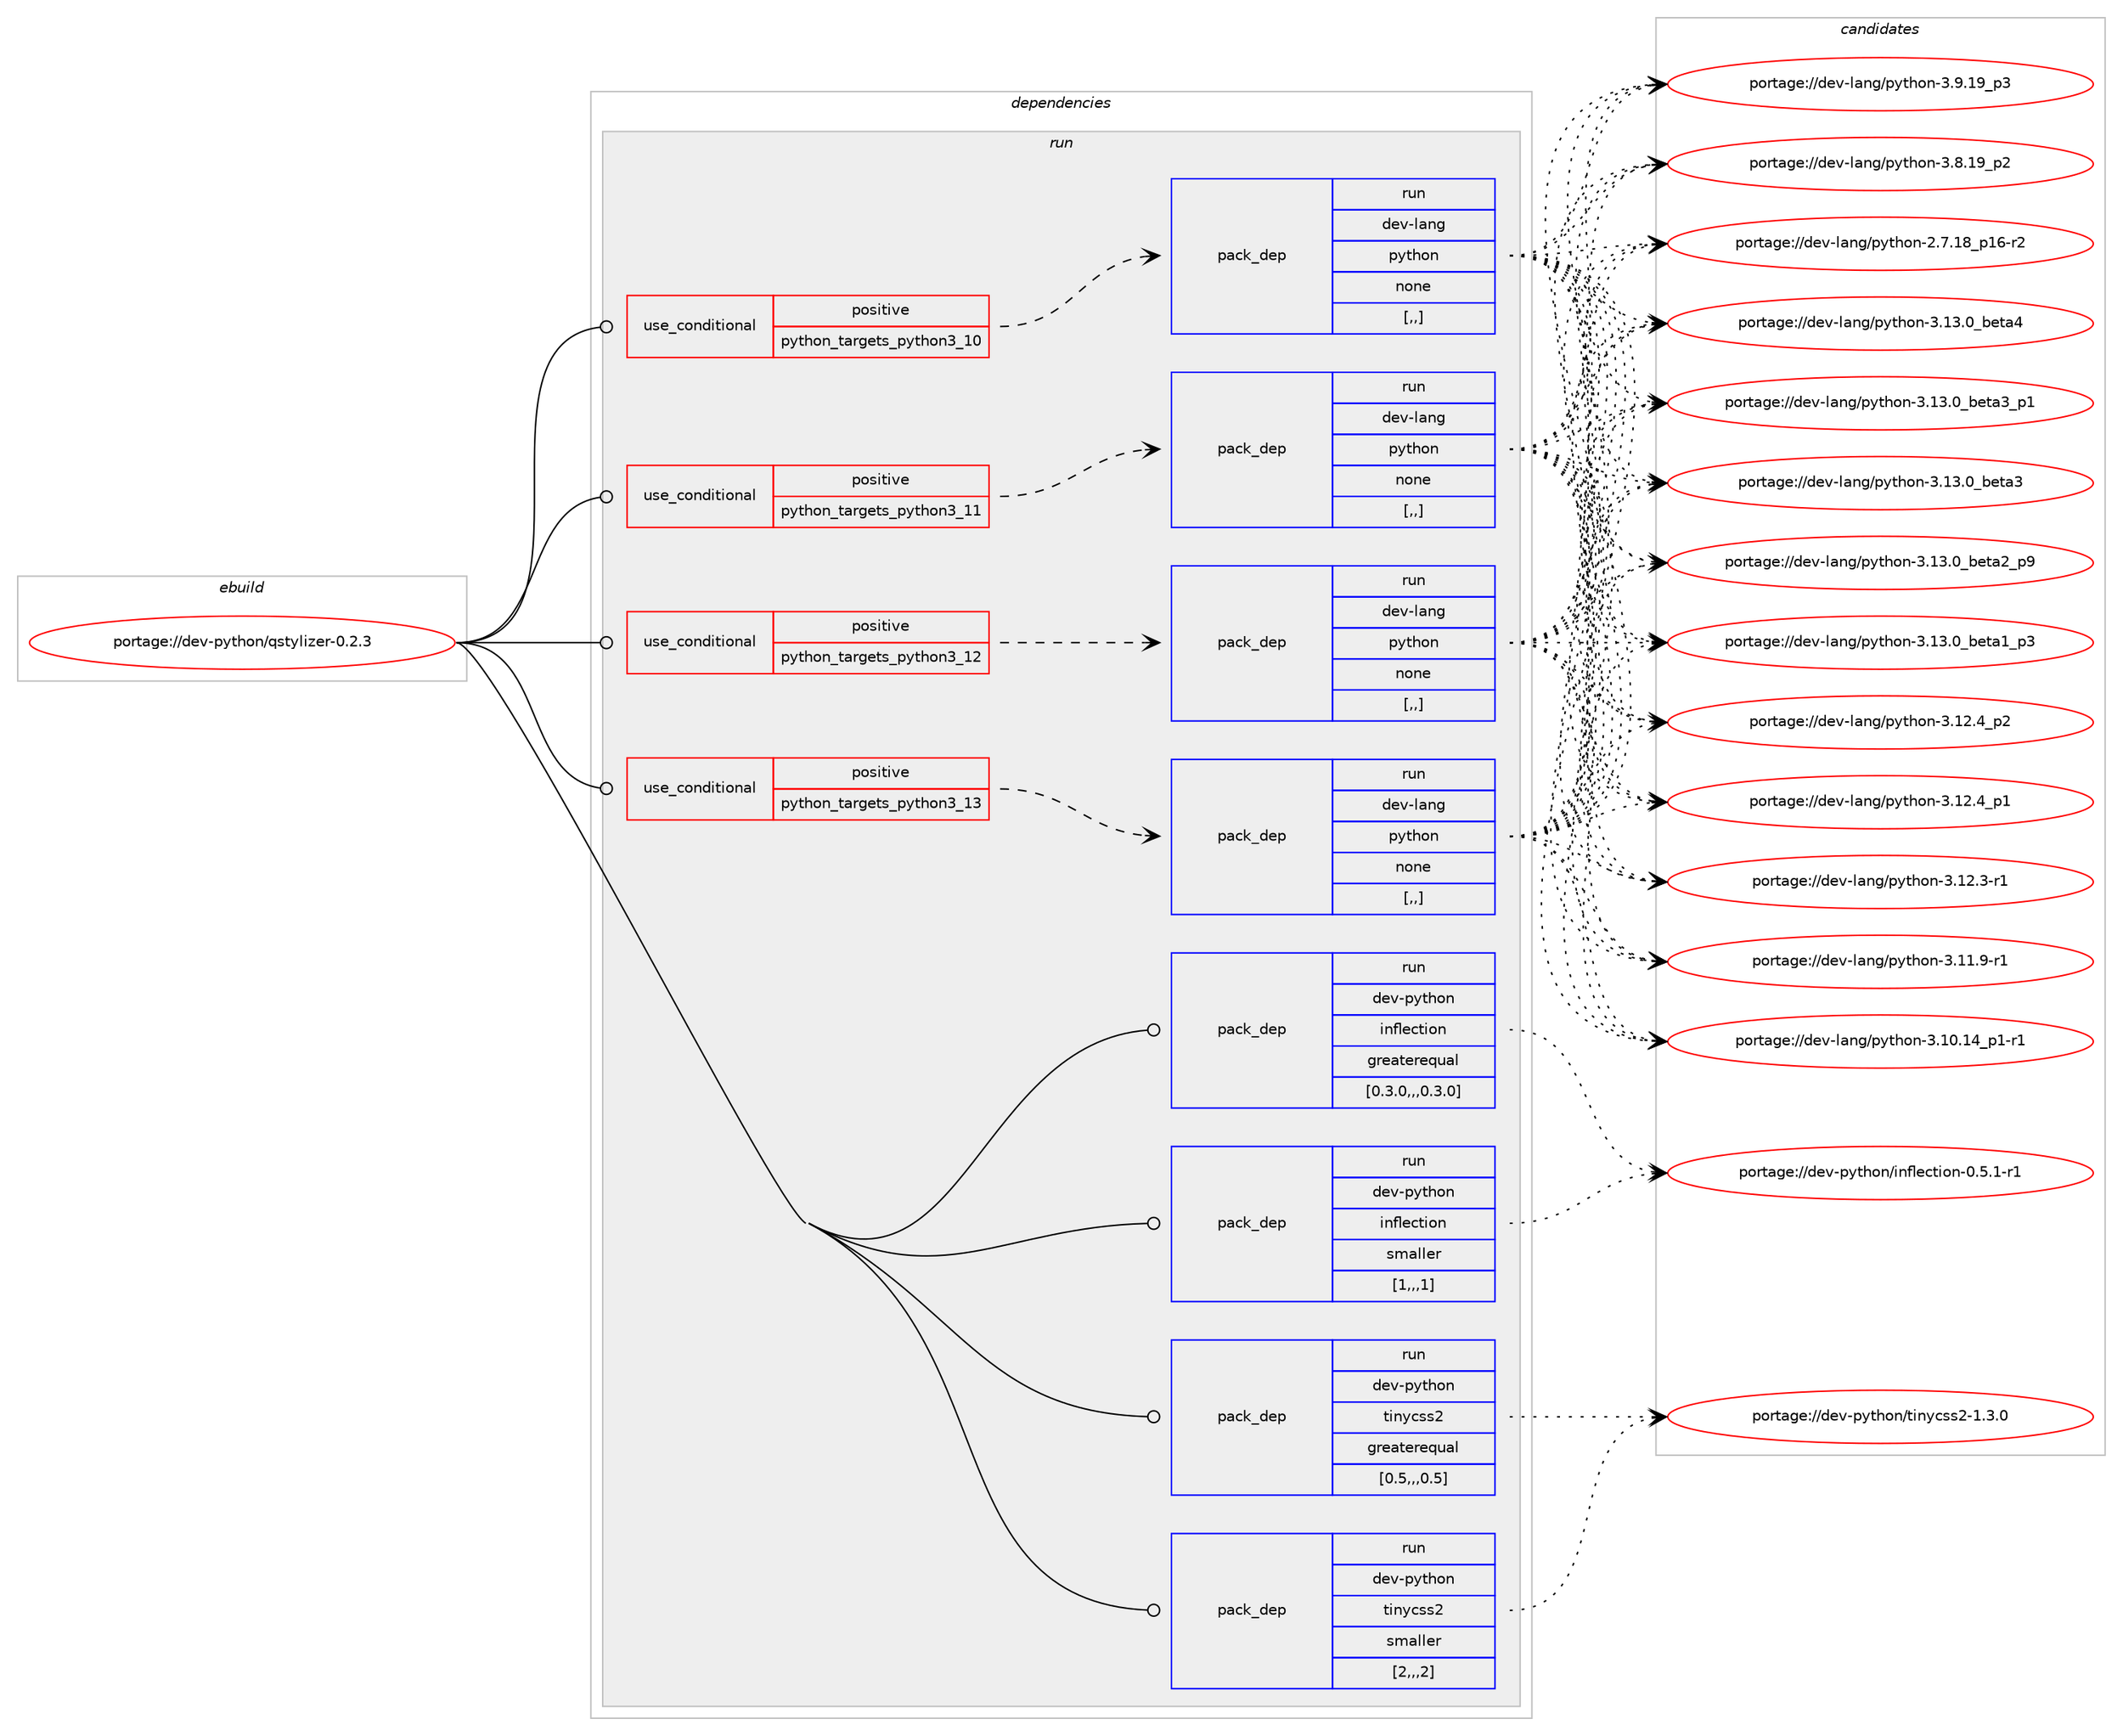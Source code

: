 digraph prolog {

# *************
# Graph options
# *************

newrank=true;
concentrate=true;
compound=true;
graph [rankdir=LR,fontname=Helvetica,fontsize=10,ranksep=1.5];#, ranksep=2.5, nodesep=0.2];
edge  [arrowhead=vee];
node  [fontname=Helvetica,fontsize=10];

# **********
# The ebuild
# **********

subgraph cluster_leftcol {
color=gray;
label=<<i>ebuild</i>>;
id [label="portage://dev-python/qstylizer-0.2.3", color=red, width=4, href="../dev-python/qstylizer-0.2.3.svg"];
}

# ****************
# The dependencies
# ****************

subgraph cluster_midcol {
color=gray;
label=<<i>dependencies</i>>;
subgraph cluster_compile {
fillcolor="#eeeeee";
style=filled;
label=<<i>compile</i>>;
}
subgraph cluster_compileandrun {
fillcolor="#eeeeee";
style=filled;
label=<<i>compile and run</i>>;
}
subgraph cluster_run {
fillcolor="#eeeeee";
style=filled;
label=<<i>run</i>>;
subgraph cond38842 {
dependency161607 [label=<<TABLE BORDER="0" CELLBORDER="1" CELLSPACING="0" CELLPADDING="4"><TR><TD ROWSPAN="3" CELLPADDING="10">use_conditional</TD></TR><TR><TD>positive</TD></TR><TR><TD>python_targets_python3_10</TD></TR></TABLE>>, shape=none, color=red];
subgraph pack121493 {
dependency161608 [label=<<TABLE BORDER="0" CELLBORDER="1" CELLSPACING="0" CELLPADDING="4" WIDTH="220"><TR><TD ROWSPAN="6" CELLPADDING="30">pack_dep</TD></TR><TR><TD WIDTH="110">run</TD></TR><TR><TD>dev-lang</TD></TR><TR><TD>python</TD></TR><TR><TD>none</TD></TR><TR><TD>[,,]</TD></TR></TABLE>>, shape=none, color=blue];
}
dependency161607:e -> dependency161608:w [weight=20,style="dashed",arrowhead="vee"];
}
id:e -> dependency161607:w [weight=20,style="solid",arrowhead="odot"];
subgraph cond38843 {
dependency161609 [label=<<TABLE BORDER="0" CELLBORDER="1" CELLSPACING="0" CELLPADDING="4"><TR><TD ROWSPAN="3" CELLPADDING="10">use_conditional</TD></TR><TR><TD>positive</TD></TR><TR><TD>python_targets_python3_11</TD></TR></TABLE>>, shape=none, color=red];
subgraph pack121494 {
dependency161610 [label=<<TABLE BORDER="0" CELLBORDER="1" CELLSPACING="0" CELLPADDING="4" WIDTH="220"><TR><TD ROWSPAN="6" CELLPADDING="30">pack_dep</TD></TR><TR><TD WIDTH="110">run</TD></TR><TR><TD>dev-lang</TD></TR><TR><TD>python</TD></TR><TR><TD>none</TD></TR><TR><TD>[,,]</TD></TR></TABLE>>, shape=none, color=blue];
}
dependency161609:e -> dependency161610:w [weight=20,style="dashed",arrowhead="vee"];
}
id:e -> dependency161609:w [weight=20,style="solid",arrowhead="odot"];
subgraph cond38844 {
dependency161611 [label=<<TABLE BORDER="0" CELLBORDER="1" CELLSPACING="0" CELLPADDING="4"><TR><TD ROWSPAN="3" CELLPADDING="10">use_conditional</TD></TR><TR><TD>positive</TD></TR><TR><TD>python_targets_python3_12</TD></TR></TABLE>>, shape=none, color=red];
subgraph pack121495 {
dependency161612 [label=<<TABLE BORDER="0" CELLBORDER="1" CELLSPACING="0" CELLPADDING="4" WIDTH="220"><TR><TD ROWSPAN="6" CELLPADDING="30">pack_dep</TD></TR><TR><TD WIDTH="110">run</TD></TR><TR><TD>dev-lang</TD></TR><TR><TD>python</TD></TR><TR><TD>none</TD></TR><TR><TD>[,,]</TD></TR></TABLE>>, shape=none, color=blue];
}
dependency161611:e -> dependency161612:w [weight=20,style="dashed",arrowhead="vee"];
}
id:e -> dependency161611:w [weight=20,style="solid",arrowhead="odot"];
subgraph cond38845 {
dependency161613 [label=<<TABLE BORDER="0" CELLBORDER="1" CELLSPACING="0" CELLPADDING="4"><TR><TD ROWSPAN="3" CELLPADDING="10">use_conditional</TD></TR><TR><TD>positive</TD></TR><TR><TD>python_targets_python3_13</TD></TR></TABLE>>, shape=none, color=red];
subgraph pack121496 {
dependency161614 [label=<<TABLE BORDER="0" CELLBORDER="1" CELLSPACING="0" CELLPADDING="4" WIDTH="220"><TR><TD ROWSPAN="6" CELLPADDING="30">pack_dep</TD></TR><TR><TD WIDTH="110">run</TD></TR><TR><TD>dev-lang</TD></TR><TR><TD>python</TD></TR><TR><TD>none</TD></TR><TR><TD>[,,]</TD></TR></TABLE>>, shape=none, color=blue];
}
dependency161613:e -> dependency161614:w [weight=20,style="dashed",arrowhead="vee"];
}
id:e -> dependency161613:w [weight=20,style="solid",arrowhead="odot"];
subgraph pack121497 {
dependency161615 [label=<<TABLE BORDER="0" CELLBORDER="1" CELLSPACING="0" CELLPADDING="4" WIDTH="220"><TR><TD ROWSPAN="6" CELLPADDING="30">pack_dep</TD></TR><TR><TD WIDTH="110">run</TD></TR><TR><TD>dev-python</TD></TR><TR><TD>inflection</TD></TR><TR><TD>greaterequal</TD></TR><TR><TD>[0.3.0,,,0.3.0]</TD></TR></TABLE>>, shape=none, color=blue];
}
id:e -> dependency161615:w [weight=20,style="solid",arrowhead="odot"];
subgraph pack121498 {
dependency161616 [label=<<TABLE BORDER="0" CELLBORDER="1" CELLSPACING="0" CELLPADDING="4" WIDTH="220"><TR><TD ROWSPAN="6" CELLPADDING="30">pack_dep</TD></TR><TR><TD WIDTH="110">run</TD></TR><TR><TD>dev-python</TD></TR><TR><TD>inflection</TD></TR><TR><TD>smaller</TD></TR><TR><TD>[1,,,1]</TD></TR></TABLE>>, shape=none, color=blue];
}
id:e -> dependency161616:w [weight=20,style="solid",arrowhead="odot"];
subgraph pack121499 {
dependency161617 [label=<<TABLE BORDER="0" CELLBORDER="1" CELLSPACING="0" CELLPADDING="4" WIDTH="220"><TR><TD ROWSPAN="6" CELLPADDING="30">pack_dep</TD></TR><TR><TD WIDTH="110">run</TD></TR><TR><TD>dev-python</TD></TR><TR><TD>tinycss2</TD></TR><TR><TD>greaterequal</TD></TR><TR><TD>[0.5,,,0.5]</TD></TR></TABLE>>, shape=none, color=blue];
}
id:e -> dependency161617:w [weight=20,style="solid",arrowhead="odot"];
subgraph pack121500 {
dependency161618 [label=<<TABLE BORDER="0" CELLBORDER="1" CELLSPACING="0" CELLPADDING="4" WIDTH="220"><TR><TD ROWSPAN="6" CELLPADDING="30">pack_dep</TD></TR><TR><TD WIDTH="110">run</TD></TR><TR><TD>dev-python</TD></TR><TR><TD>tinycss2</TD></TR><TR><TD>smaller</TD></TR><TR><TD>[2,,,2]</TD></TR></TABLE>>, shape=none, color=blue];
}
id:e -> dependency161618:w [weight=20,style="solid",arrowhead="odot"];
}
}

# **************
# The candidates
# **************

subgraph cluster_choices {
rank=same;
color=gray;
label=<<i>candidates</i>>;

subgraph choice121493 {
color=black;
nodesep=1;
choice1001011184510897110103471121211161041111104551464951464895981011169752 [label="portage://dev-lang/python-3.13.0_beta4", color=red, width=4,href="../dev-lang/python-3.13.0_beta4.svg"];
choice10010111845108971101034711212111610411111045514649514648959810111697519511249 [label="portage://dev-lang/python-3.13.0_beta3_p1", color=red, width=4,href="../dev-lang/python-3.13.0_beta3_p1.svg"];
choice1001011184510897110103471121211161041111104551464951464895981011169751 [label="portage://dev-lang/python-3.13.0_beta3", color=red, width=4,href="../dev-lang/python-3.13.0_beta3.svg"];
choice10010111845108971101034711212111610411111045514649514648959810111697509511257 [label="portage://dev-lang/python-3.13.0_beta2_p9", color=red, width=4,href="../dev-lang/python-3.13.0_beta2_p9.svg"];
choice10010111845108971101034711212111610411111045514649514648959810111697499511251 [label="portage://dev-lang/python-3.13.0_beta1_p3", color=red, width=4,href="../dev-lang/python-3.13.0_beta1_p3.svg"];
choice100101118451089711010347112121116104111110455146495046529511250 [label="portage://dev-lang/python-3.12.4_p2", color=red, width=4,href="../dev-lang/python-3.12.4_p2.svg"];
choice100101118451089711010347112121116104111110455146495046529511249 [label="portage://dev-lang/python-3.12.4_p1", color=red, width=4,href="../dev-lang/python-3.12.4_p1.svg"];
choice100101118451089711010347112121116104111110455146495046514511449 [label="portage://dev-lang/python-3.12.3-r1", color=red, width=4,href="../dev-lang/python-3.12.3-r1.svg"];
choice100101118451089711010347112121116104111110455146494946574511449 [label="portage://dev-lang/python-3.11.9-r1", color=red, width=4,href="../dev-lang/python-3.11.9-r1.svg"];
choice100101118451089711010347112121116104111110455146494846495295112494511449 [label="portage://dev-lang/python-3.10.14_p1-r1", color=red, width=4,href="../dev-lang/python-3.10.14_p1-r1.svg"];
choice100101118451089711010347112121116104111110455146574649579511251 [label="portage://dev-lang/python-3.9.19_p3", color=red, width=4,href="../dev-lang/python-3.9.19_p3.svg"];
choice100101118451089711010347112121116104111110455146564649579511250 [label="portage://dev-lang/python-3.8.19_p2", color=red, width=4,href="../dev-lang/python-3.8.19_p2.svg"];
choice100101118451089711010347112121116104111110455046554649569511249544511450 [label="portage://dev-lang/python-2.7.18_p16-r2", color=red, width=4,href="../dev-lang/python-2.7.18_p16-r2.svg"];
dependency161608:e -> choice1001011184510897110103471121211161041111104551464951464895981011169752:w [style=dotted,weight="100"];
dependency161608:e -> choice10010111845108971101034711212111610411111045514649514648959810111697519511249:w [style=dotted,weight="100"];
dependency161608:e -> choice1001011184510897110103471121211161041111104551464951464895981011169751:w [style=dotted,weight="100"];
dependency161608:e -> choice10010111845108971101034711212111610411111045514649514648959810111697509511257:w [style=dotted,weight="100"];
dependency161608:e -> choice10010111845108971101034711212111610411111045514649514648959810111697499511251:w [style=dotted,weight="100"];
dependency161608:e -> choice100101118451089711010347112121116104111110455146495046529511250:w [style=dotted,weight="100"];
dependency161608:e -> choice100101118451089711010347112121116104111110455146495046529511249:w [style=dotted,weight="100"];
dependency161608:e -> choice100101118451089711010347112121116104111110455146495046514511449:w [style=dotted,weight="100"];
dependency161608:e -> choice100101118451089711010347112121116104111110455146494946574511449:w [style=dotted,weight="100"];
dependency161608:e -> choice100101118451089711010347112121116104111110455146494846495295112494511449:w [style=dotted,weight="100"];
dependency161608:e -> choice100101118451089711010347112121116104111110455146574649579511251:w [style=dotted,weight="100"];
dependency161608:e -> choice100101118451089711010347112121116104111110455146564649579511250:w [style=dotted,weight="100"];
dependency161608:e -> choice100101118451089711010347112121116104111110455046554649569511249544511450:w [style=dotted,weight="100"];
}
subgraph choice121494 {
color=black;
nodesep=1;
choice1001011184510897110103471121211161041111104551464951464895981011169752 [label="portage://dev-lang/python-3.13.0_beta4", color=red, width=4,href="../dev-lang/python-3.13.0_beta4.svg"];
choice10010111845108971101034711212111610411111045514649514648959810111697519511249 [label="portage://dev-lang/python-3.13.0_beta3_p1", color=red, width=4,href="../dev-lang/python-3.13.0_beta3_p1.svg"];
choice1001011184510897110103471121211161041111104551464951464895981011169751 [label="portage://dev-lang/python-3.13.0_beta3", color=red, width=4,href="../dev-lang/python-3.13.0_beta3.svg"];
choice10010111845108971101034711212111610411111045514649514648959810111697509511257 [label="portage://dev-lang/python-3.13.0_beta2_p9", color=red, width=4,href="../dev-lang/python-3.13.0_beta2_p9.svg"];
choice10010111845108971101034711212111610411111045514649514648959810111697499511251 [label="portage://dev-lang/python-3.13.0_beta1_p3", color=red, width=4,href="../dev-lang/python-3.13.0_beta1_p3.svg"];
choice100101118451089711010347112121116104111110455146495046529511250 [label="portage://dev-lang/python-3.12.4_p2", color=red, width=4,href="../dev-lang/python-3.12.4_p2.svg"];
choice100101118451089711010347112121116104111110455146495046529511249 [label="portage://dev-lang/python-3.12.4_p1", color=red, width=4,href="../dev-lang/python-3.12.4_p1.svg"];
choice100101118451089711010347112121116104111110455146495046514511449 [label="portage://dev-lang/python-3.12.3-r1", color=red, width=4,href="../dev-lang/python-3.12.3-r1.svg"];
choice100101118451089711010347112121116104111110455146494946574511449 [label="portage://dev-lang/python-3.11.9-r1", color=red, width=4,href="../dev-lang/python-3.11.9-r1.svg"];
choice100101118451089711010347112121116104111110455146494846495295112494511449 [label="portage://dev-lang/python-3.10.14_p1-r1", color=red, width=4,href="../dev-lang/python-3.10.14_p1-r1.svg"];
choice100101118451089711010347112121116104111110455146574649579511251 [label="portage://dev-lang/python-3.9.19_p3", color=red, width=4,href="../dev-lang/python-3.9.19_p3.svg"];
choice100101118451089711010347112121116104111110455146564649579511250 [label="portage://dev-lang/python-3.8.19_p2", color=red, width=4,href="../dev-lang/python-3.8.19_p2.svg"];
choice100101118451089711010347112121116104111110455046554649569511249544511450 [label="portage://dev-lang/python-2.7.18_p16-r2", color=red, width=4,href="../dev-lang/python-2.7.18_p16-r2.svg"];
dependency161610:e -> choice1001011184510897110103471121211161041111104551464951464895981011169752:w [style=dotted,weight="100"];
dependency161610:e -> choice10010111845108971101034711212111610411111045514649514648959810111697519511249:w [style=dotted,weight="100"];
dependency161610:e -> choice1001011184510897110103471121211161041111104551464951464895981011169751:w [style=dotted,weight="100"];
dependency161610:e -> choice10010111845108971101034711212111610411111045514649514648959810111697509511257:w [style=dotted,weight="100"];
dependency161610:e -> choice10010111845108971101034711212111610411111045514649514648959810111697499511251:w [style=dotted,weight="100"];
dependency161610:e -> choice100101118451089711010347112121116104111110455146495046529511250:w [style=dotted,weight="100"];
dependency161610:e -> choice100101118451089711010347112121116104111110455146495046529511249:w [style=dotted,weight="100"];
dependency161610:e -> choice100101118451089711010347112121116104111110455146495046514511449:w [style=dotted,weight="100"];
dependency161610:e -> choice100101118451089711010347112121116104111110455146494946574511449:w [style=dotted,weight="100"];
dependency161610:e -> choice100101118451089711010347112121116104111110455146494846495295112494511449:w [style=dotted,weight="100"];
dependency161610:e -> choice100101118451089711010347112121116104111110455146574649579511251:w [style=dotted,weight="100"];
dependency161610:e -> choice100101118451089711010347112121116104111110455146564649579511250:w [style=dotted,weight="100"];
dependency161610:e -> choice100101118451089711010347112121116104111110455046554649569511249544511450:w [style=dotted,weight="100"];
}
subgraph choice121495 {
color=black;
nodesep=1;
choice1001011184510897110103471121211161041111104551464951464895981011169752 [label="portage://dev-lang/python-3.13.0_beta4", color=red, width=4,href="../dev-lang/python-3.13.0_beta4.svg"];
choice10010111845108971101034711212111610411111045514649514648959810111697519511249 [label="portage://dev-lang/python-3.13.0_beta3_p1", color=red, width=4,href="../dev-lang/python-3.13.0_beta3_p1.svg"];
choice1001011184510897110103471121211161041111104551464951464895981011169751 [label="portage://dev-lang/python-3.13.0_beta3", color=red, width=4,href="../dev-lang/python-3.13.0_beta3.svg"];
choice10010111845108971101034711212111610411111045514649514648959810111697509511257 [label="portage://dev-lang/python-3.13.0_beta2_p9", color=red, width=4,href="../dev-lang/python-3.13.0_beta2_p9.svg"];
choice10010111845108971101034711212111610411111045514649514648959810111697499511251 [label="portage://dev-lang/python-3.13.0_beta1_p3", color=red, width=4,href="../dev-lang/python-3.13.0_beta1_p3.svg"];
choice100101118451089711010347112121116104111110455146495046529511250 [label="portage://dev-lang/python-3.12.4_p2", color=red, width=4,href="../dev-lang/python-3.12.4_p2.svg"];
choice100101118451089711010347112121116104111110455146495046529511249 [label="portage://dev-lang/python-3.12.4_p1", color=red, width=4,href="../dev-lang/python-3.12.4_p1.svg"];
choice100101118451089711010347112121116104111110455146495046514511449 [label="portage://dev-lang/python-3.12.3-r1", color=red, width=4,href="../dev-lang/python-3.12.3-r1.svg"];
choice100101118451089711010347112121116104111110455146494946574511449 [label="portage://dev-lang/python-3.11.9-r1", color=red, width=4,href="../dev-lang/python-3.11.9-r1.svg"];
choice100101118451089711010347112121116104111110455146494846495295112494511449 [label="portage://dev-lang/python-3.10.14_p1-r1", color=red, width=4,href="../dev-lang/python-3.10.14_p1-r1.svg"];
choice100101118451089711010347112121116104111110455146574649579511251 [label="portage://dev-lang/python-3.9.19_p3", color=red, width=4,href="../dev-lang/python-3.9.19_p3.svg"];
choice100101118451089711010347112121116104111110455146564649579511250 [label="portage://dev-lang/python-3.8.19_p2", color=red, width=4,href="../dev-lang/python-3.8.19_p2.svg"];
choice100101118451089711010347112121116104111110455046554649569511249544511450 [label="portage://dev-lang/python-2.7.18_p16-r2", color=red, width=4,href="../dev-lang/python-2.7.18_p16-r2.svg"];
dependency161612:e -> choice1001011184510897110103471121211161041111104551464951464895981011169752:w [style=dotted,weight="100"];
dependency161612:e -> choice10010111845108971101034711212111610411111045514649514648959810111697519511249:w [style=dotted,weight="100"];
dependency161612:e -> choice1001011184510897110103471121211161041111104551464951464895981011169751:w [style=dotted,weight="100"];
dependency161612:e -> choice10010111845108971101034711212111610411111045514649514648959810111697509511257:w [style=dotted,weight="100"];
dependency161612:e -> choice10010111845108971101034711212111610411111045514649514648959810111697499511251:w [style=dotted,weight="100"];
dependency161612:e -> choice100101118451089711010347112121116104111110455146495046529511250:w [style=dotted,weight="100"];
dependency161612:e -> choice100101118451089711010347112121116104111110455146495046529511249:w [style=dotted,weight="100"];
dependency161612:e -> choice100101118451089711010347112121116104111110455146495046514511449:w [style=dotted,weight="100"];
dependency161612:e -> choice100101118451089711010347112121116104111110455146494946574511449:w [style=dotted,weight="100"];
dependency161612:e -> choice100101118451089711010347112121116104111110455146494846495295112494511449:w [style=dotted,weight="100"];
dependency161612:e -> choice100101118451089711010347112121116104111110455146574649579511251:w [style=dotted,weight="100"];
dependency161612:e -> choice100101118451089711010347112121116104111110455146564649579511250:w [style=dotted,weight="100"];
dependency161612:e -> choice100101118451089711010347112121116104111110455046554649569511249544511450:w [style=dotted,weight="100"];
}
subgraph choice121496 {
color=black;
nodesep=1;
choice1001011184510897110103471121211161041111104551464951464895981011169752 [label="portage://dev-lang/python-3.13.0_beta4", color=red, width=4,href="../dev-lang/python-3.13.0_beta4.svg"];
choice10010111845108971101034711212111610411111045514649514648959810111697519511249 [label="portage://dev-lang/python-3.13.0_beta3_p1", color=red, width=4,href="../dev-lang/python-3.13.0_beta3_p1.svg"];
choice1001011184510897110103471121211161041111104551464951464895981011169751 [label="portage://dev-lang/python-3.13.0_beta3", color=red, width=4,href="../dev-lang/python-3.13.0_beta3.svg"];
choice10010111845108971101034711212111610411111045514649514648959810111697509511257 [label="portage://dev-lang/python-3.13.0_beta2_p9", color=red, width=4,href="../dev-lang/python-3.13.0_beta2_p9.svg"];
choice10010111845108971101034711212111610411111045514649514648959810111697499511251 [label="portage://dev-lang/python-3.13.0_beta1_p3", color=red, width=4,href="../dev-lang/python-3.13.0_beta1_p3.svg"];
choice100101118451089711010347112121116104111110455146495046529511250 [label="portage://dev-lang/python-3.12.4_p2", color=red, width=4,href="../dev-lang/python-3.12.4_p2.svg"];
choice100101118451089711010347112121116104111110455146495046529511249 [label="portage://dev-lang/python-3.12.4_p1", color=red, width=4,href="../dev-lang/python-3.12.4_p1.svg"];
choice100101118451089711010347112121116104111110455146495046514511449 [label="portage://dev-lang/python-3.12.3-r1", color=red, width=4,href="../dev-lang/python-3.12.3-r1.svg"];
choice100101118451089711010347112121116104111110455146494946574511449 [label="portage://dev-lang/python-3.11.9-r1", color=red, width=4,href="../dev-lang/python-3.11.9-r1.svg"];
choice100101118451089711010347112121116104111110455146494846495295112494511449 [label="portage://dev-lang/python-3.10.14_p1-r1", color=red, width=4,href="../dev-lang/python-3.10.14_p1-r1.svg"];
choice100101118451089711010347112121116104111110455146574649579511251 [label="portage://dev-lang/python-3.9.19_p3", color=red, width=4,href="../dev-lang/python-3.9.19_p3.svg"];
choice100101118451089711010347112121116104111110455146564649579511250 [label="portage://dev-lang/python-3.8.19_p2", color=red, width=4,href="../dev-lang/python-3.8.19_p2.svg"];
choice100101118451089711010347112121116104111110455046554649569511249544511450 [label="portage://dev-lang/python-2.7.18_p16-r2", color=red, width=4,href="../dev-lang/python-2.7.18_p16-r2.svg"];
dependency161614:e -> choice1001011184510897110103471121211161041111104551464951464895981011169752:w [style=dotted,weight="100"];
dependency161614:e -> choice10010111845108971101034711212111610411111045514649514648959810111697519511249:w [style=dotted,weight="100"];
dependency161614:e -> choice1001011184510897110103471121211161041111104551464951464895981011169751:w [style=dotted,weight="100"];
dependency161614:e -> choice10010111845108971101034711212111610411111045514649514648959810111697509511257:w [style=dotted,weight="100"];
dependency161614:e -> choice10010111845108971101034711212111610411111045514649514648959810111697499511251:w [style=dotted,weight="100"];
dependency161614:e -> choice100101118451089711010347112121116104111110455146495046529511250:w [style=dotted,weight="100"];
dependency161614:e -> choice100101118451089711010347112121116104111110455146495046529511249:w [style=dotted,weight="100"];
dependency161614:e -> choice100101118451089711010347112121116104111110455146495046514511449:w [style=dotted,weight="100"];
dependency161614:e -> choice100101118451089711010347112121116104111110455146494946574511449:w [style=dotted,weight="100"];
dependency161614:e -> choice100101118451089711010347112121116104111110455146494846495295112494511449:w [style=dotted,weight="100"];
dependency161614:e -> choice100101118451089711010347112121116104111110455146574649579511251:w [style=dotted,weight="100"];
dependency161614:e -> choice100101118451089711010347112121116104111110455146564649579511250:w [style=dotted,weight="100"];
dependency161614:e -> choice100101118451089711010347112121116104111110455046554649569511249544511450:w [style=dotted,weight="100"];
}
subgraph choice121497 {
color=black;
nodesep=1;
choice1001011184511212111610411111047105110102108101991161051111104548465346494511449 [label="portage://dev-python/inflection-0.5.1-r1", color=red, width=4,href="../dev-python/inflection-0.5.1-r1.svg"];
dependency161615:e -> choice1001011184511212111610411111047105110102108101991161051111104548465346494511449:w [style=dotted,weight="100"];
}
subgraph choice121498 {
color=black;
nodesep=1;
choice1001011184511212111610411111047105110102108101991161051111104548465346494511449 [label="portage://dev-python/inflection-0.5.1-r1", color=red, width=4,href="../dev-python/inflection-0.5.1-r1.svg"];
dependency161616:e -> choice1001011184511212111610411111047105110102108101991161051111104548465346494511449:w [style=dotted,weight="100"];
}
subgraph choice121499 {
color=black;
nodesep=1;
choice10010111845112121116104111110471161051101219911511550454946514648 [label="portage://dev-python/tinycss2-1.3.0", color=red, width=4,href="../dev-python/tinycss2-1.3.0.svg"];
dependency161617:e -> choice10010111845112121116104111110471161051101219911511550454946514648:w [style=dotted,weight="100"];
}
subgraph choice121500 {
color=black;
nodesep=1;
choice10010111845112121116104111110471161051101219911511550454946514648 [label="portage://dev-python/tinycss2-1.3.0", color=red, width=4,href="../dev-python/tinycss2-1.3.0.svg"];
dependency161618:e -> choice10010111845112121116104111110471161051101219911511550454946514648:w [style=dotted,weight="100"];
}
}

}
